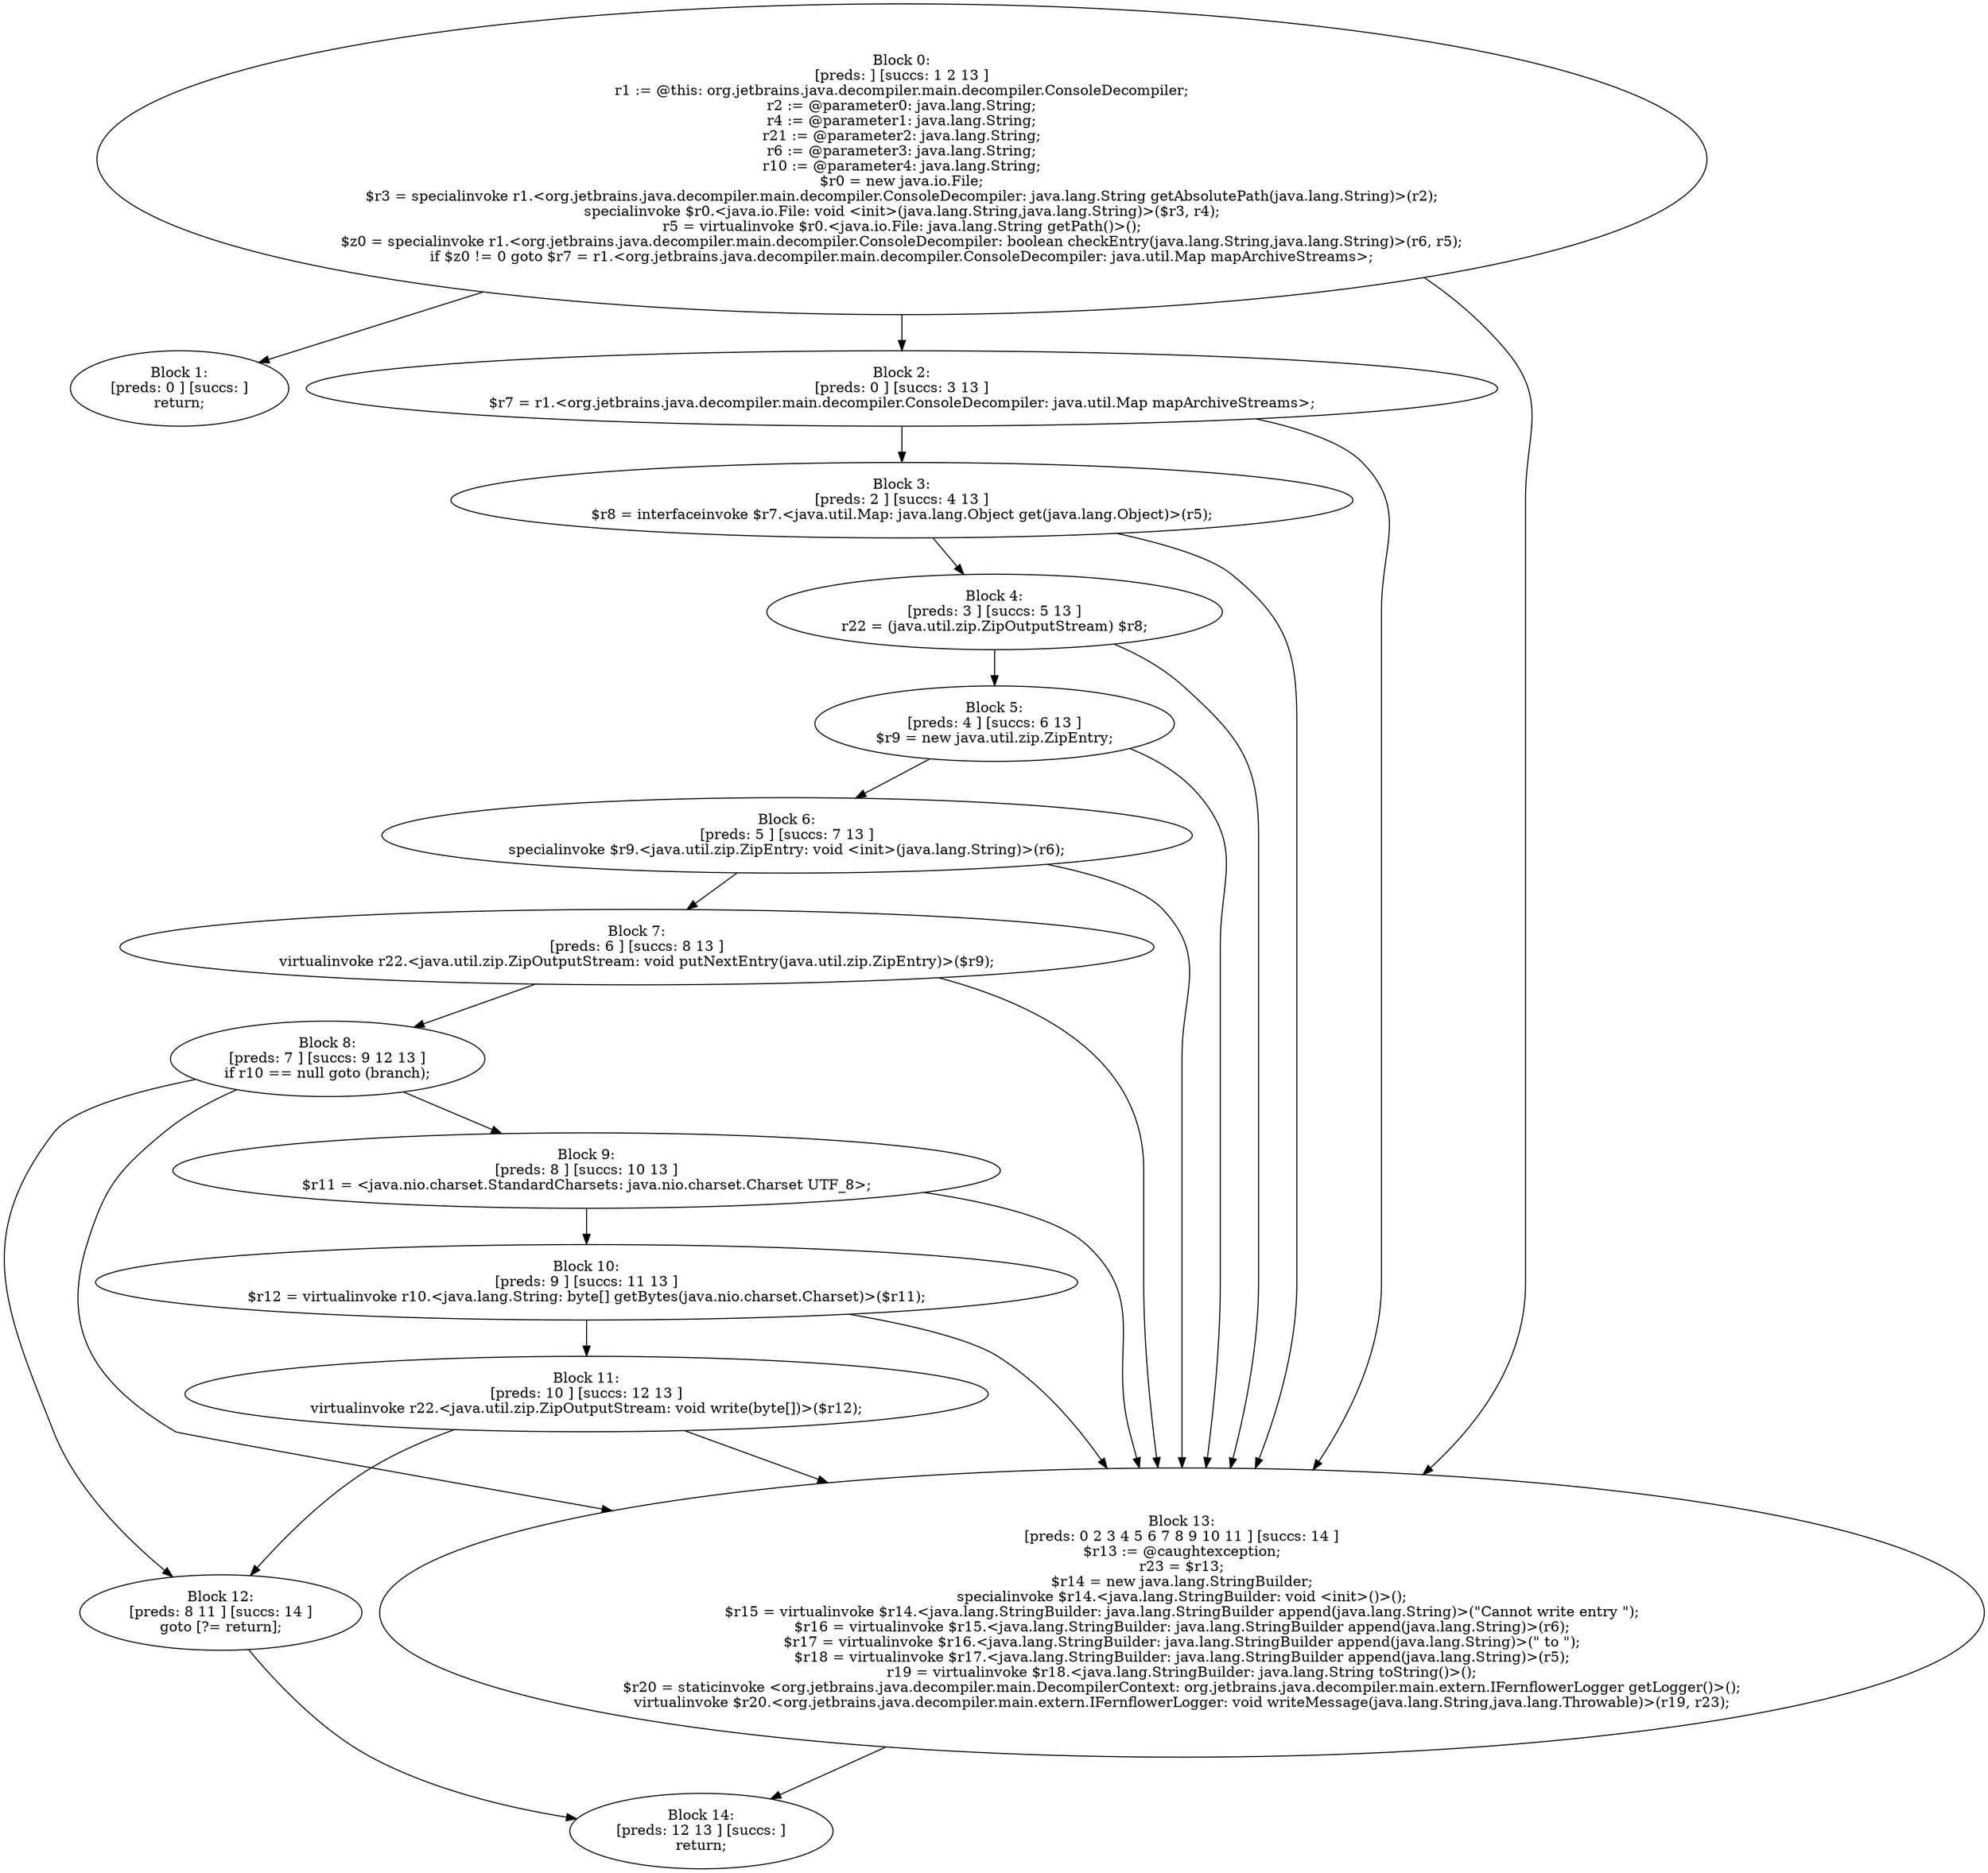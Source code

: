 digraph "unitGraph" {
    "Block 0:
[preds: ] [succs: 1 2 13 ]
r1 := @this: org.jetbrains.java.decompiler.main.decompiler.ConsoleDecompiler;
r2 := @parameter0: java.lang.String;
r4 := @parameter1: java.lang.String;
r21 := @parameter2: java.lang.String;
r6 := @parameter3: java.lang.String;
r10 := @parameter4: java.lang.String;
$r0 = new java.io.File;
$r3 = specialinvoke r1.<org.jetbrains.java.decompiler.main.decompiler.ConsoleDecompiler: java.lang.String getAbsolutePath(java.lang.String)>(r2);
specialinvoke $r0.<java.io.File: void <init>(java.lang.String,java.lang.String)>($r3, r4);
r5 = virtualinvoke $r0.<java.io.File: java.lang.String getPath()>();
$z0 = specialinvoke r1.<org.jetbrains.java.decompiler.main.decompiler.ConsoleDecompiler: boolean checkEntry(java.lang.String,java.lang.String)>(r6, r5);
if $z0 != 0 goto $r7 = r1.<org.jetbrains.java.decompiler.main.decompiler.ConsoleDecompiler: java.util.Map mapArchiveStreams>;
"
    "Block 1:
[preds: 0 ] [succs: ]
return;
"
    "Block 2:
[preds: 0 ] [succs: 3 13 ]
$r7 = r1.<org.jetbrains.java.decompiler.main.decompiler.ConsoleDecompiler: java.util.Map mapArchiveStreams>;
"
    "Block 3:
[preds: 2 ] [succs: 4 13 ]
$r8 = interfaceinvoke $r7.<java.util.Map: java.lang.Object get(java.lang.Object)>(r5);
"
    "Block 4:
[preds: 3 ] [succs: 5 13 ]
r22 = (java.util.zip.ZipOutputStream) $r8;
"
    "Block 5:
[preds: 4 ] [succs: 6 13 ]
$r9 = new java.util.zip.ZipEntry;
"
    "Block 6:
[preds: 5 ] [succs: 7 13 ]
specialinvoke $r9.<java.util.zip.ZipEntry: void <init>(java.lang.String)>(r6);
"
    "Block 7:
[preds: 6 ] [succs: 8 13 ]
virtualinvoke r22.<java.util.zip.ZipOutputStream: void putNextEntry(java.util.zip.ZipEntry)>($r9);
"
    "Block 8:
[preds: 7 ] [succs: 9 12 13 ]
if r10 == null goto (branch);
"
    "Block 9:
[preds: 8 ] [succs: 10 13 ]
$r11 = <java.nio.charset.StandardCharsets: java.nio.charset.Charset UTF_8>;
"
    "Block 10:
[preds: 9 ] [succs: 11 13 ]
$r12 = virtualinvoke r10.<java.lang.String: byte[] getBytes(java.nio.charset.Charset)>($r11);
"
    "Block 11:
[preds: 10 ] [succs: 12 13 ]
virtualinvoke r22.<java.util.zip.ZipOutputStream: void write(byte[])>($r12);
"
    "Block 12:
[preds: 8 11 ] [succs: 14 ]
goto [?= return];
"
    "Block 13:
[preds: 0 2 3 4 5 6 7 8 9 10 11 ] [succs: 14 ]
$r13 := @caughtexception;
r23 = $r13;
$r14 = new java.lang.StringBuilder;
specialinvoke $r14.<java.lang.StringBuilder: void <init>()>();
$r15 = virtualinvoke $r14.<java.lang.StringBuilder: java.lang.StringBuilder append(java.lang.String)>(\"Cannot write entry \");
$r16 = virtualinvoke $r15.<java.lang.StringBuilder: java.lang.StringBuilder append(java.lang.String)>(r6);
$r17 = virtualinvoke $r16.<java.lang.StringBuilder: java.lang.StringBuilder append(java.lang.String)>(\" to \");
$r18 = virtualinvoke $r17.<java.lang.StringBuilder: java.lang.StringBuilder append(java.lang.String)>(r5);
r19 = virtualinvoke $r18.<java.lang.StringBuilder: java.lang.String toString()>();
$r20 = staticinvoke <org.jetbrains.java.decompiler.main.DecompilerContext: org.jetbrains.java.decompiler.main.extern.IFernflowerLogger getLogger()>();
virtualinvoke $r20.<org.jetbrains.java.decompiler.main.extern.IFernflowerLogger: void writeMessage(java.lang.String,java.lang.Throwable)>(r19, r23);
"
    "Block 14:
[preds: 12 13 ] [succs: ]
return;
"
    "Block 0:
[preds: ] [succs: 1 2 13 ]
r1 := @this: org.jetbrains.java.decompiler.main.decompiler.ConsoleDecompiler;
r2 := @parameter0: java.lang.String;
r4 := @parameter1: java.lang.String;
r21 := @parameter2: java.lang.String;
r6 := @parameter3: java.lang.String;
r10 := @parameter4: java.lang.String;
$r0 = new java.io.File;
$r3 = specialinvoke r1.<org.jetbrains.java.decompiler.main.decompiler.ConsoleDecompiler: java.lang.String getAbsolutePath(java.lang.String)>(r2);
specialinvoke $r0.<java.io.File: void <init>(java.lang.String,java.lang.String)>($r3, r4);
r5 = virtualinvoke $r0.<java.io.File: java.lang.String getPath()>();
$z0 = specialinvoke r1.<org.jetbrains.java.decompiler.main.decompiler.ConsoleDecompiler: boolean checkEntry(java.lang.String,java.lang.String)>(r6, r5);
if $z0 != 0 goto $r7 = r1.<org.jetbrains.java.decompiler.main.decompiler.ConsoleDecompiler: java.util.Map mapArchiveStreams>;
"->"Block 1:
[preds: 0 ] [succs: ]
return;
";
    "Block 0:
[preds: ] [succs: 1 2 13 ]
r1 := @this: org.jetbrains.java.decompiler.main.decompiler.ConsoleDecompiler;
r2 := @parameter0: java.lang.String;
r4 := @parameter1: java.lang.String;
r21 := @parameter2: java.lang.String;
r6 := @parameter3: java.lang.String;
r10 := @parameter4: java.lang.String;
$r0 = new java.io.File;
$r3 = specialinvoke r1.<org.jetbrains.java.decompiler.main.decompiler.ConsoleDecompiler: java.lang.String getAbsolutePath(java.lang.String)>(r2);
specialinvoke $r0.<java.io.File: void <init>(java.lang.String,java.lang.String)>($r3, r4);
r5 = virtualinvoke $r0.<java.io.File: java.lang.String getPath()>();
$z0 = specialinvoke r1.<org.jetbrains.java.decompiler.main.decompiler.ConsoleDecompiler: boolean checkEntry(java.lang.String,java.lang.String)>(r6, r5);
if $z0 != 0 goto $r7 = r1.<org.jetbrains.java.decompiler.main.decompiler.ConsoleDecompiler: java.util.Map mapArchiveStreams>;
"->"Block 2:
[preds: 0 ] [succs: 3 13 ]
$r7 = r1.<org.jetbrains.java.decompiler.main.decompiler.ConsoleDecompiler: java.util.Map mapArchiveStreams>;
";
    "Block 0:
[preds: ] [succs: 1 2 13 ]
r1 := @this: org.jetbrains.java.decompiler.main.decompiler.ConsoleDecompiler;
r2 := @parameter0: java.lang.String;
r4 := @parameter1: java.lang.String;
r21 := @parameter2: java.lang.String;
r6 := @parameter3: java.lang.String;
r10 := @parameter4: java.lang.String;
$r0 = new java.io.File;
$r3 = specialinvoke r1.<org.jetbrains.java.decompiler.main.decompiler.ConsoleDecompiler: java.lang.String getAbsolutePath(java.lang.String)>(r2);
specialinvoke $r0.<java.io.File: void <init>(java.lang.String,java.lang.String)>($r3, r4);
r5 = virtualinvoke $r0.<java.io.File: java.lang.String getPath()>();
$z0 = specialinvoke r1.<org.jetbrains.java.decompiler.main.decompiler.ConsoleDecompiler: boolean checkEntry(java.lang.String,java.lang.String)>(r6, r5);
if $z0 != 0 goto $r7 = r1.<org.jetbrains.java.decompiler.main.decompiler.ConsoleDecompiler: java.util.Map mapArchiveStreams>;
"->"Block 13:
[preds: 0 2 3 4 5 6 7 8 9 10 11 ] [succs: 14 ]
$r13 := @caughtexception;
r23 = $r13;
$r14 = new java.lang.StringBuilder;
specialinvoke $r14.<java.lang.StringBuilder: void <init>()>();
$r15 = virtualinvoke $r14.<java.lang.StringBuilder: java.lang.StringBuilder append(java.lang.String)>(\"Cannot write entry \");
$r16 = virtualinvoke $r15.<java.lang.StringBuilder: java.lang.StringBuilder append(java.lang.String)>(r6);
$r17 = virtualinvoke $r16.<java.lang.StringBuilder: java.lang.StringBuilder append(java.lang.String)>(\" to \");
$r18 = virtualinvoke $r17.<java.lang.StringBuilder: java.lang.StringBuilder append(java.lang.String)>(r5);
r19 = virtualinvoke $r18.<java.lang.StringBuilder: java.lang.String toString()>();
$r20 = staticinvoke <org.jetbrains.java.decompiler.main.DecompilerContext: org.jetbrains.java.decompiler.main.extern.IFernflowerLogger getLogger()>();
virtualinvoke $r20.<org.jetbrains.java.decompiler.main.extern.IFernflowerLogger: void writeMessage(java.lang.String,java.lang.Throwable)>(r19, r23);
";
    "Block 2:
[preds: 0 ] [succs: 3 13 ]
$r7 = r1.<org.jetbrains.java.decompiler.main.decompiler.ConsoleDecompiler: java.util.Map mapArchiveStreams>;
"->"Block 3:
[preds: 2 ] [succs: 4 13 ]
$r8 = interfaceinvoke $r7.<java.util.Map: java.lang.Object get(java.lang.Object)>(r5);
";
    "Block 2:
[preds: 0 ] [succs: 3 13 ]
$r7 = r1.<org.jetbrains.java.decompiler.main.decompiler.ConsoleDecompiler: java.util.Map mapArchiveStreams>;
"->"Block 13:
[preds: 0 2 3 4 5 6 7 8 9 10 11 ] [succs: 14 ]
$r13 := @caughtexception;
r23 = $r13;
$r14 = new java.lang.StringBuilder;
specialinvoke $r14.<java.lang.StringBuilder: void <init>()>();
$r15 = virtualinvoke $r14.<java.lang.StringBuilder: java.lang.StringBuilder append(java.lang.String)>(\"Cannot write entry \");
$r16 = virtualinvoke $r15.<java.lang.StringBuilder: java.lang.StringBuilder append(java.lang.String)>(r6);
$r17 = virtualinvoke $r16.<java.lang.StringBuilder: java.lang.StringBuilder append(java.lang.String)>(\" to \");
$r18 = virtualinvoke $r17.<java.lang.StringBuilder: java.lang.StringBuilder append(java.lang.String)>(r5);
r19 = virtualinvoke $r18.<java.lang.StringBuilder: java.lang.String toString()>();
$r20 = staticinvoke <org.jetbrains.java.decompiler.main.DecompilerContext: org.jetbrains.java.decompiler.main.extern.IFernflowerLogger getLogger()>();
virtualinvoke $r20.<org.jetbrains.java.decompiler.main.extern.IFernflowerLogger: void writeMessage(java.lang.String,java.lang.Throwable)>(r19, r23);
";
    "Block 3:
[preds: 2 ] [succs: 4 13 ]
$r8 = interfaceinvoke $r7.<java.util.Map: java.lang.Object get(java.lang.Object)>(r5);
"->"Block 4:
[preds: 3 ] [succs: 5 13 ]
r22 = (java.util.zip.ZipOutputStream) $r8;
";
    "Block 3:
[preds: 2 ] [succs: 4 13 ]
$r8 = interfaceinvoke $r7.<java.util.Map: java.lang.Object get(java.lang.Object)>(r5);
"->"Block 13:
[preds: 0 2 3 4 5 6 7 8 9 10 11 ] [succs: 14 ]
$r13 := @caughtexception;
r23 = $r13;
$r14 = new java.lang.StringBuilder;
specialinvoke $r14.<java.lang.StringBuilder: void <init>()>();
$r15 = virtualinvoke $r14.<java.lang.StringBuilder: java.lang.StringBuilder append(java.lang.String)>(\"Cannot write entry \");
$r16 = virtualinvoke $r15.<java.lang.StringBuilder: java.lang.StringBuilder append(java.lang.String)>(r6);
$r17 = virtualinvoke $r16.<java.lang.StringBuilder: java.lang.StringBuilder append(java.lang.String)>(\" to \");
$r18 = virtualinvoke $r17.<java.lang.StringBuilder: java.lang.StringBuilder append(java.lang.String)>(r5);
r19 = virtualinvoke $r18.<java.lang.StringBuilder: java.lang.String toString()>();
$r20 = staticinvoke <org.jetbrains.java.decompiler.main.DecompilerContext: org.jetbrains.java.decompiler.main.extern.IFernflowerLogger getLogger()>();
virtualinvoke $r20.<org.jetbrains.java.decompiler.main.extern.IFernflowerLogger: void writeMessage(java.lang.String,java.lang.Throwable)>(r19, r23);
";
    "Block 4:
[preds: 3 ] [succs: 5 13 ]
r22 = (java.util.zip.ZipOutputStream) $r8;
"->"Block 5:
[preds: 4 ] [succs: 6 13 ]
$r9 = new java.util.zip.ZipEntry;
";
    "Block 4:
[preds: 3 ] [succs: 5 13 ]
r22 = (java.util.zip.ZipOutputStream) $r8;
"->"Block 13:
[preds: 0 2 3 4 5 6 7 8 9 10 11 ] [succs: 14 ]
$r13 := @caughtexception;
r23 = $r13;
$r14 = new java.lang.StringBuilder;
specialinvoke $r14.<java.lang.StringBuilder: void <init>()>();
$r15 = virtualinvoke $r14.<java.lang.StringBuilder: java.lang.StringBuilder append(java.lang.String)>(\"Cannot write entry \");
$r16 = virtualinvoke $r15.<java.lang.StringBuilder: java.lang.StringBuilder append(java.lang.String)>(r6);
$r17 = virtualinvoke $r16.<java.lang.StringBuilder: java.lang.StringBuilder append(java.lang.String)>(\" to \");
$r18 = virtualinvoke $r17.<java.lang.StringBuilder: java.lang.StringBuilder append(java.lang.String)>(r5);
r19 = virtualinvoke $r18.<java.lang.StringBuilder: java.lang.String toString()>();
$r20 = staticinvoke <org.jetbrains.java.decompiler.main.DecompilerContext: org.jetbrains.java.decompiler.main.extern.IFernflowerLogger getLogger()>();
virtualinvoke $r20.<org.jetbrains.java.decompiler.main.extern.IFernflowerLogger: void writeMessage(java.lang.String,java.lang.Throwable)>(r19, r23);
";
    "Block 5:
[preds: 4 ] [succs: 6 13 ]
$r9 = new java.util.zip.ZipEntry;
"->"Block 6:
[preds: 5 ] [succs: 7 13 ]
specialinvoke $r9.<java.util.zip.ZipEntry: void <init>(java.lang.String)>(r6);
";
    "Block 5:
[preds: 4 ] [succs: 6 13 ]
$r9 = new java.util.zip.ZipEntry;
"->"Block 13:
[preds: 0 2 3 4 5 6 7 8 9 10 11 ] [succs: 14 ]
$r13 := @caughtexception;
r23 = $r13;
$r14 = new java.lang.StringBuilder;
specialinvoke $r14.<java.lang.StringBuilder: void <init>()>();
$r15 = virtualinvoke $r14.<java.lang.StringBuilder: java.lang.StringBuilder append(java.lang.String)>(\"Cannot write entry \");
$r16 = virtualinvoke $r15.<java.lang.StringBuilder: java.lang.StringBuilder append(java.lang.String)>(r6);
$r17 = virtualinvoke $r16.<java.lang.StringBuilder: java.lang.StringBuilder append(java.lang.String)>(\" to \");
$r18 = virtualinvoke $r17.<java.lang.StringBuilder: java.lang.StringBuilder append(java.lang.String)>(r5);
r19 = virtualinvoke $r18.<java.lang.StringBuilder: java.lang.String toString()>();
$r20 = staticinvoke <org.jetbrains.java.decompiler.main.DecompilerContext: org.jetbrains.java.decompiler.main.extern.IFernflowerLogger getLogger()>();
virtualinvoke $r20.<org.jetbrains.java.decompiler.main.extern.IFernflowerLogger: void writeMessage(java.lang.String,java.lang.Throwable)>(r19, r23);
";
    "Block 6:
[preds: 5 ] [succs: 7 13 ]
specialinvoke $r9.<java.util.zip.ZipEntry: void <init>(java.lang.String)>(r6);
"->"Block 7:
[preds: 6 ] [succs: 8 13 ]
virtualinvoke r22.<java.util.zip.ZipOutputStream: void putNextEntry(java.util.zip.ZipEntry)>($r9);
";
    "Block 6:
[preds: 5 ] [succs: 7 13 ]
specialinvoke $r9.<java.util.zip.ZipEntry: void <init>(java.lang.String)>(r6);
"->"Block 13:
[preds: 0 2 3 4 5 6 7 8 9 10 11 ] [succs: 14 ]
$r13 := @caughtexception;
r23 = $r13;
$r14 = new java.lang.StringBuilder;
specialinvoke $r14.<java.lang.StringBuilder: void <init>()>();
$r15 = virtualinvoke $r14.<java.lang.StringBuilder: java.lang.StringBuilder append(java.lang.String)>(\"Cannot write entry \");
$r16 = virtualinvoke $r15.<java.lang.StringBuilder: java.lang.StringBuilder append(java.lang.String)>(r6);
$r17 = virtualinvoke $r16.<java.lang.StringBuilder: java.lang.StringBuilder append(java.lang.String)>(\" to \");
$r18 = virtualinvoke $r17.<java.lang.StringBuilder: java.lang.StringBuilder append(java.lang.String)>(r5);
r19 = virtualinvoke $r18.<java.lang.StringBuilder: java.lang.String toString()>();
$r20 = staticinvoke <org.jetbrains.java.decompiler.main.DecompilerContext: org.jetbrains.java.decompiler.main.extern.IFernflowerLogger getLogger()>();
virtualinvoke $r20.<org.jetbrains.java.decompiler.main.extern.IFernflowerLogger: void writeMessage(java.lang.String,java.lang.Throwable)>(r19, r23);
";
    "Block 7:
[preds: 6 ] [succs: 8 13 ]
virtualinvoke r22.<java.util.zip.ZipOutputStream: void putNextEntry(java.util.zip.ZipEntry)>($r9);
"->"Block 8:
[preds: 7 ] [succs: 9 12 13 ]
if r10 == null goto (branch);
";
    "Block 7:
[preds: 6 ] [succs: 8 13 ]
virtualinvoke r22.<java.util.zip.ZipOutputStream: void putNextEntry(java.util.zip.ZipEntry)>($r9);
"->"Block 13:
[preds: 0 2 3 4 5 6 7 8 9 10 11 ] [succs: 14 ]
$r13 := @caughtexception;
r23 = $r13;
$r14 = new java.lang.StringBuilder;
specialinvoke $r14.<java.lang.StringBuilder: void <init>()>();
$r15 = virtualinvoke $r14.<java.lang.StringBuilder: java.lang.StringBuilder append(java.lang.String)>(\"Cannot write entry \");
$r16 = virtualinvoke $r15.<java.lang.StringBuilder: java.lang.StringBuilder append(java.lang.String)>(r6);
$r17 = virtualinvoke $r16.<java.lang.StringBuilder: java.lang.StringBuilder append(java.lang.String)>(\" to \");
$r18 = virtualinvoke $r17.<java.lang.StringBuilder: java.lang.StringBuilder append(java.lang.String)>(r5);
r19 = virtualinvoke $r18.<java.lang.StringBuilder: java.lang.String toString()>();
$r20 = staticinvoke <org.jetbrains.java.decompiler.main.DecompilerContext: org.jetbrains.java.decompiler.main.extern.IFernflowerLogger getLogger()>();
virtualinvoke $r20.<org.jetbrains.java.decompiler.main.extern.IFernflowerLogger: void writeMessage(java.lang.String,java.lang.Throwable)>(r19, r23);
";
    "Block 8:
[preds: 7 ] [succs: 9 12 13 ]
if r10 == null goto (branch);
"->"Block 9:
[preds: 8 ] [succs: 10 13 ]
$r11 = <java.nio.charset.StandardCharsets: java.nio.charset.Charset UTF_8>;
";
    "Block 8:
[preds: 7 ] [succs: 9 12 13 ]
if r10 == null goto (branch);
"->"Block 12:
[preds: 8 11 ] [succs: 14 ]
goto [?= return];
";
    "Block 8:
[preds: 7 ] [succs: 9 12 13 ]
if r10 == null goto (branch);
"->"Block 13:
[preds: 0 2 3 4 5 6 7 8 9 10 11 ] [succs: 14 ]
$r13 := @caughtexception;
r23 = $r13;
$r14 = new java.lang.StringBuilder;
specialinvoke $r14.<java.lang.StringBuilder: void <init>()>();
$r15 = virtualinvoke $r14.<java.lang.StringBuilder: java.lang.StringBuilder append(java.lang.String)>(\"Cannot write entry \");
$r16 = virtualinvoke $r15.<java.lang.StringBuilder: java.lang.StringBuilder append(java.lang.String)>(r6);
$r17 = virtualinvoke $r16.<java.lang.StringBuilder: java.lang.StringBuilder append(java.lang.String)>(\" to \");
$r18 = virtualinvoke $r17.<java.lang.StringBuilder: java.lang.StringBuilder append(java.lang.String)>(r5);
r19 = virtualinvoke $r18.<java.lang.StringBuilder: java.lang.String toString()>();
$r20 = staticinvoke <org.jetbrains.java.decompiler.main.DecompilerContext: org.jetbrains.java.decompiler.main.extern.IFernflowerLogger getLogger()>();
virtualinvoke $r20.<org.jetbrains.java.decompiler.main.extern.IFernflowerLogger: void writeMessage(java.lang.String,java.lang.Throwable)>(r19, r23);
";
    "Block 9:
[preds: 8 ] [succs: 10 13 ]
$r11 = <java.nio.charset.StandardCharsets: java.nio.charset.Charset UTF_8>;
"->"Block 10:
[preds: 9 ] [succs: 11 13 ]
$r12 = virtualinvoke r10.<java.lang.String: byte[] getBytes(java.nio.charset.Charset)>($r11);
";
    "Block 9:
[preds: 8 ] [succs: 10 13 ]
$r11 = <java.nio.charset.StandardCharsets: java.nio.charset.Charset UTF_8>;
"->"Block 13:
[preds: 0 2 3 4 5 6 7 8 9 10 11 ] [succs: 14 ]
$r13 := @caughtexception;
r23 = $r13;
$r14 = new java.lang.StringBuilder;
specialinvoke $r14.<java.lang.StringBuilder: void <init>()>();
$r15 = virtualinvoke $r14.<java.lang.StringBuilder: java.lang.StringBuilder append(java.lang.String)>(\"Cannot write entry \");
$r16 = virtualinvoke $r15.<java.lang.StringBuilder: java.lang.StringBuilder append(java.lang.String)>(r6);
$r17 = virtualinvoke $r16.<java.lang.StringBuilder: java.lang.StringBuilder append(java.lang.String)>(\" to \");
$r18 = virtualinvoke $r17.<java.lang.StringBuilder: java.lang.StringBuilder append(java.lang.String)>(r5);
r19 = virtualinvoke $r18.<java.lang.StringBuilder: java.lang.String toString()>();
$r20 = staticinvoke <org.jetbrains.java.decompiler.main.DecompilerContext: org.jetbrains.java.decompiler.main.extern.IFernflowerLogger getLogger()>();
virtualinvoke $r20.<org.jetbrains.java.decompiler.main.extern.IFernflowerLogger: void writeMessage(java.lang.String,java.lang.Throwable)>(r19, r23);
";
    "Block 10:
[preds: 9 ] [succs: 11 13 ]
$r12 = virtualinvoke r10.<java.lang.String: byte[] getBytes(java.nio.charset.Charset)>($r11);
"->"Block 11:
[preds: 10 ] [succs: 12 13 ]
virtualinvoke r22.<java.util.zip.ZipOutputStream: void write(byte[])>($r12);
";
    "Block 10:
[preds: 9 ] [succs: 11 13 ]
$r12 = virtualinvoke r10.<java.lang.String: byte[] getBytes(java.nio.charset.Charset)>($r11);
"->"Block 13:
[preds: 0 2 3 4 5 6 7 8 9 10 11 ] [succs: 14 ]
$r13 := @caughtexception;
r23 = $r13;
$r14 = new java.lang.StringBuilder;
specialinvoke $r14.<java.lang.StringBuilder: void <init>()>();
$r15 = virtualinvoke $r14.<java.lang.StringBuilder: java.lang.StringBuilder append(java.lang.String)>(\"Cannot write entry \");
$r16 = virtualinvoke $r15.<java.lang.StringBuilder: java.lang.StringBuilder append(java.lang.String)>(r6);
$r17 = virtualinvoke $r16.<java.lang.StringBuilder: java.lang.StringBuilder append(java.lang.String)>(\" to \");
$r18 = virtualinvoke $r17.<java.lang.StringBuilder: java.lang.StringBuilder append(java.lang.String)>(r5);
r19 = virtualinvoke $r18.<java.lang.StringBuilder: java.lang.String toString()>();
$r20 = staticinvoke <org.jetbrains.java.decompiler.main.DecompilerContext: org.jetbrains.java.decompiler.main.extern.IFernflowerLogger getLogger()>();
virtualinvoke $r20.<org.jetbrains.java.decompiler.main.extern.IFernflowerLogger: void writeMessage(java.lang.String,java.lang.Throwable)>(r19, r23);
";
    "Block 11:
[preds: 10 ] [succs: 12 13 ]
virtualinvoke r22.<java.util.zip.ZipOutputStream: void write(byte[])>($r12);
"->"Block 12:
[preds: 8 11 ] [succs: 14 ]
goto [?= return];
";
    "Block 11:
[preds: 10 ] [succs: 12 13 ]
virtualinvoke r22.<java.util.zip.ZipOutputStream: void write(byte[])>($r12);
"->"Block 13:
[preds: 0 2 3 4 5 6 7 8 9 10 11 ] [succs: 14 ]
$r13 := @caughtexception;
r23 = $r13;
$r14 = new java.lang.StringBuilder;
specialinvoke $r14.<java.lang.StringBuilder: void <init>()>();
$r15 = virtualinvoke $r14.<java.lang.StringBuilder: java.lang.StringBuilder append(java.lang.String)>(\"Cannot write entry \");
$r16 = virtualinvoke $r15.<java.lang.StringBuilder: java.lang.StringBuilder append(java.lang.String)>(r6);
$r17 = virtualinvoke $r16.<java.lang.StringBuilder: java.lang.StringBuilder append(java.lang.String)>(\" to \");
$r18 = virtualinvoke $r17.<java.lang.StringBuilder: java.lang.StringBuilder append(java.lang.String)>(r5);
r19 = virtualinvoke $r18.<java.lang.StringBuilder: java.lang.String toString()>();
$r20 = staticinvoke <org.jetbrains.java.decompiler.main.DecompilerContext: org.jetbrains.java.decompiler.main.extern.IFernflowerLogger getLogger()>();
virtualinvoke $r20.<org.jetbrains.java.decompiler.main.extern.IFernflowerLogger: void writeMessage(java.lang.String,java.lang.Throwable)>(r19, r23);
";
    "Block 12:
[preds: 8 11 ] [succs: 14 ]
goto [?= return];
"->"Block 14:
[preds: 12 13 ] [succs: ]
return;
";
    "Block 13:
[preds: 0 2 3 4 5 6 7 8 9 10 11 ] [succs: 14 ]
$r13 := @caughtexception;
r23 = $r13;
$r14 = new java.lang.StringBuilder;
specialinvoke $r14.<java.lang.StringBuilder: void <init>()>();
$r15 = virtualinvoke $r14.<java.lang.StringBuilder: java.lang.StringBuilder append(java.lang.String)>(\"Cannot write entry \");
$r16 = virtualinvoke $r15.<java.lang.StringBuilder: java.lang.StringBuilder append(java.lang.String)>(r6);
$r17 = virtualinvoke $r16.<java.lang.StringBuilder: java.lang.StringBuilder append(java.lang.String)>(\" to \");
$r18 = virtualinvoke $r17.<java.lang.StringBuilder: java.lang.StringBuilder append(java.lang.String)>(r5);
r19 = virtualinvoke $r18.<java.lang.StringBuilder: java.lang.String toString()>();
$r20 = staticinvoke <org.jetbrains.java.decompiler.main.DecompilerContext: org.jetbrains.java.decompiler.main.extern.IFernflowerLogger getLogger()>();
virtualinvoke $r20.<org.jetbrains.java.decompiler.main.extern.IFernflowerLogger: void writeMessage(java.lang.String,java.lang.Throwable)>(r19, r23);
"->"Block 14:
[preds: 12 13 ] [succs: ]
return;
";
}
